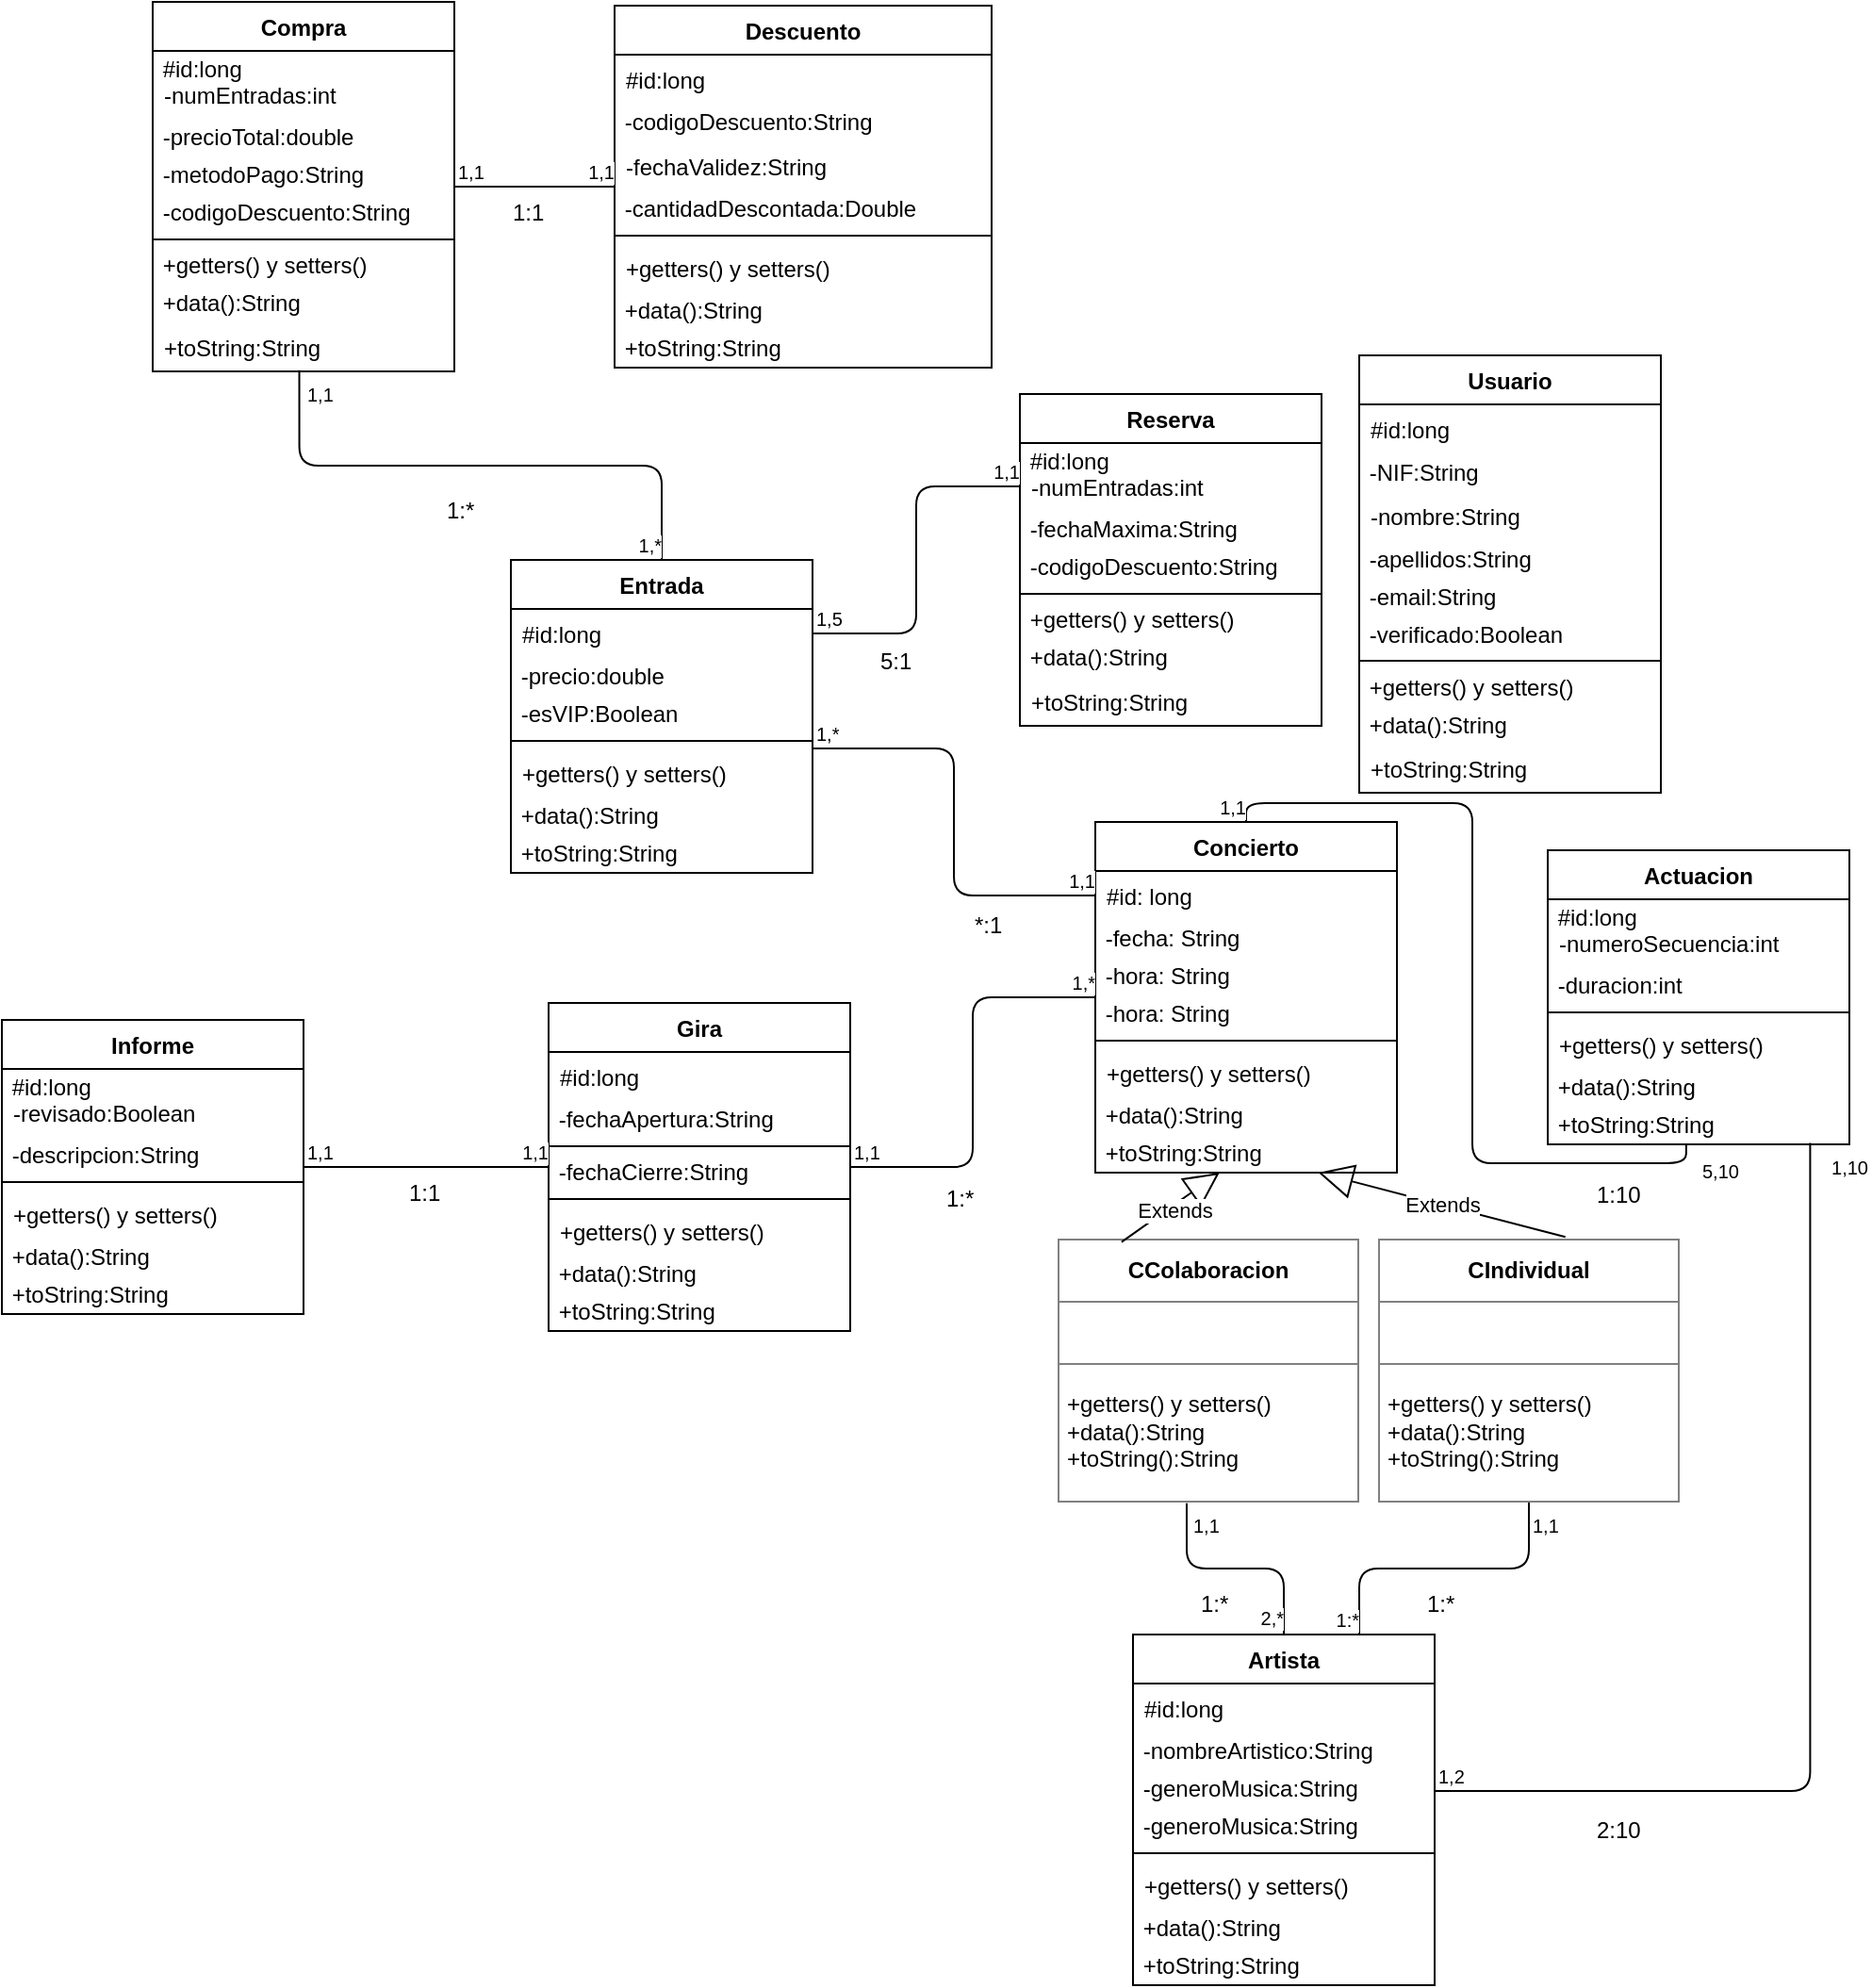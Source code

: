 <mxfile version="12.1.9" type="device" pages="1"><diagram id="xjaGBmAfWyfpc5PXz91N" name="Page-1"><mxGraphModel dx="1919" dy="522" grid="1" gridSize="10" guides="1" tooltips="1" connect="1" arrows="1" fold="1" page="1" pageScale="1" pageWidth="827" pageHeight="1169" math="0" shadow="0"><root><mxCell id="0"/><mxCell id="1" parent="0"/><mxCell id="RiMxpayT2h-2j6qFjot8-13" value="Gira" style="swimlane;fontStyle=1;align=center;verticalAlign=top;childLayout=stackLayout;horizontal=1;startSize=26;horizontalStack=0;resizeParent=1;resizeParentMax=0;resizeLast=0;collapsible=1;marginBottom=0;" parent="1" vertex="1"><mxGeometry x="220" y="565" width="160" height="174" as="geometry"/></mxCell><mxCell id="RiMxpayT2h-2j6qFjot8-14" value="#id:long" style="text;strokeColor=none;fillColor=none;align=left;verticalAlign=top;spacingLeft=4;spacingRight=4;overflow=hidden;rotatable=0;points=[[0,0.5],[1,0.5]];portConstraint=eastwest;" parent="RiMxpayT2h-2j6qFjot8-13" vertex="1"><mxGeometry y="26" width="160" height="26" as="geometry"/></mxCell><mxCell id="RiMxpayT2h-2j6qFjot8-17" value="&amp;nbsp;-fechaApertura:String" style="text;html=1;resizable=0;points=[];autosize=1;align=left;verticalAlign=top;spacingTop=-4;" parent="RiMxpayT2h-2j6qFjot8-13" vertex="1"><mxGeometry y="52" width="160" height="20" as="geometry"/></mxCell><mxCell id="Q2-VKyCmxsGFedOQouxM-14" value="" style="line;strokeWidth=1;fillColor=none;align=left;verticalAlign=middle;spacingTop=-1;spacingLeft=3;spacingRight=3;rotatable=0;labelPosition=right;points=[];portConstraint=eastwest;" vertex="1" parent="RiMxpayT2h-2j6qFjot8-13"><mxGeometry y="72" width="160" height="8" as="geometry"/></mxCell><mxCell id="RiMxpayT2h-2j6qFjot8-18" value="&amp;nbsp;-fechaCierre:String" style="text;html=1;resizable=0;points=[];autosize=1;align=left;verticalAlign=top;spacingTop=-4;" parent="RiMxpayT2h-2j6qFjot8-13" vertex="1"><mxGeometry y="80" width="160" height="20" as="geometry"/></mxCell><mxCell id="RiMxpayT2h-2j6qFjot8-15" value="" style="line;strokeWidth=1;fillColor=none;align=left;verticalAlign=middle;spacingTop=-1;spacingLeft=3;spacingRight=3;rotatable=0;labelPosition=right;points=[];portConstraint=eastwest;" parent="RiMxpayT2h-2j6qFjot8-13" vertex="1"><mxGeometry y="100" width="160" height="8" as="geometry"/></mxCell><mxCell id="RiMxpayT2h-2j6qFjot8-16" value="+getters() y setters()&#10; " style="text;strokeColor=none;fillColor=none;align=left;verticalAlign=top;spacingLeft=4;spacingRight=4;overflow=hidden;rotatable=0;points=[[0,0.5],[1,0.5]];portConstraint=eastwest;" parent="RiMxpayT2h-2j6qFjot8-13" vertex="1"><mxGeometry y="108" width="160" height="26" as="geometry"/></mxCell><mxCell id="RiMxpayT2h-2j6qFjot8-19" value="&amp;nbsp;+data():String" style="text;html=1;resizable=0;points=[];autosize=1;align=left;verticalAlign=top;spacingTop=-4;" parent="RiMxpayT2h-2j6qFjot8-13" vertex="1"><mxGeometry y="134" width="160" height="20" as="geometry"/></mxCell><mxCell id="RiMxpayT2h-2j6qFjot8-49" value="&amp;nbsp;+toString:String" style="text;html=1;resizable=0;points=[];autosize=1;align=left;verticalAlign=top;spacingTop=-4;" parent="RiMxpayT2h-2j6qFjot8-13" vertex="1"><mxGeometry y="154" width="160" height="20" as="geometry"/></mxCell><mxCell id="RiMxpayT2h-2j6qFjot8-21" value="Informe" style="swimlane;fontStyle=1;align=center;verticalAlign=top;childLayout=stackLayout;horizontal=1;startSize=26;horizontalStack=0;resizeParent=1;resizeParentMax=0;resizeLast=0;collapsible=1;marginBottom=0;" parent="1" vertex="1"><mxGeometry x="-70" y="574" width="160" height="156" as="geometry"/></mxCell><mxCell id="RiMxpayT2h-2j6qFjot8-25" value="&amp;nbsp;#id:long" style="text;html=1;resizable=0;points=[];autosize=1;align=left;verticalAlign=top;spacingTop=-4;" parent="RiMxpayT2h-2j6qFjot8-21" vertex="1"><mxGeometry y="26" width="160" height="10" as="geometry"/></mxCell><mxCell id="RiMxpayT2h-2j6qFjot8-22" value="-revisado:Boolean" style="text;strokeColor=none;fillColor=none;align=left;verticalAlign=top;spacingLeft=4;spacingRight=4;overflow=hidden;rotatable=0;points=[[0,0.5],[1,0.5]];portConstraint=eastwest;" parent="RiMxpayT2h-2j6qFjot8-21" vertex="1"><mxGeometry y="36" width="160" height="26" as="geometry"/></mxCell><mxCell id="RiMxpayT2h-2j6qFjot8-26" value="&amp;nbsp;-descripcion:String" style="text;html=1;resizable=0;points=[];autosize=1;align=left;verticalAlign=top;spacingTop=-4;" parent="RiMxpayT2h-2j6qFjot8-21" vertex="1"><mxGeometry y="62" width="160" height="20" as="geometry"/></mxCell><mxCell id="RiMxpayT2h-2j6qFjot8-23" value="" style="line;strokeWidth=1;fillColor=none;align=left;verticalAlign=middle;spacingTop=-1;spacingLeft=3;spacingRight=3;rotatable=0;labelPosition=right;points=[];portConstraint=eastwest;" parent="RiMxpayT2h-2j6qFjot8-21" vertex="1"><mxGeometry y="82" width="160" height="8" as="geometry"/></mxCell><mxCell id="RiMxpayT2h-2j6qFjot8-24" value="+getters() y setters()" style="text;strokeColor=none;fillColor=none;align=left;verticalAlign=top;spacingLeft=4;spacingRight=4;overflow=hidden;rotatable=0;points=[[0,0.5],[1,0.5]];portConstraint=eastwest;" parent="RiMxpayT2h-2j6qFjot8-21" vertex="1"><mxGeometry y="90" width="160" height="26" as="geometry"/></mxCell><mxCell id="RiMxpayT2h-2j6qFjot8-27" value="&amp;nbsp;+data():String" style="text;html=1;resizable=0;points=[];autosize=1;align=left;verticalAlign=top;spacingTop=-4;" parent="RiMxpayT2h-2j6qFjot8-21" vertex="1"><mxGeometry y="116" width="160" height="20" as="geometry"/></mxCell><mxCell id="RiMxpayT2h-2j6qFjot8-50" value="&amp;nbsp;+toString:String" style="text;html=1;resizable=0;points=[];autosize=1;align=left;verticalAlign=top;spacingTop=-4;" parent="RiMxpayT2h-2j6qFjot8-21" vertex="1"><mxGeometry y="136" width="160" height="20" as="geometry"/></mxCell><mxCell id="RiMxpayT2h-2j6qFjot8-28" value="Actuacion" style="swimlane;fontStyle=1;align=center;verticalAlign=top;childLayout=stackLayout;horizontal=1;startSize=26;horizontalStack=0;resizeParent=1;resizeParentMax=0;resizeLast=0;collapsible=1;marginBottom=0;" parent="1" vertex="1"><mxGeometry x="750" y="484" width="160" height="156" as="geometry"/></mxCell><mxCell id="RiMxpayT2h-2j6qFjot8-32" value="&amp;nbsp;#id:long&amp;nbsp;" style="text;html=1;resizable=0;points=[];autosize=1;align=left;verticalAlign=top;spacingTop=-4;" parent="RiMxpayT2h-2j6qFjot8-28" vertex="1"><mxGeometry y="26" width="160" height="10" as="geometry"/></mxCell><mxCell id="RiMxpayT2h-2j6qFjot8-29" value="-numeroSecuencia:int" style="text;strokeColor=none;fillColor=none;align=left;verticalAlign=top;spacingLeft=4;spacingRight=4;overflow=hidden;rotatable=0;points=[[0,0.5],[1,0.5]];portConstraint=eastwest;" parent="RiMxpayT2h-2j6qFjot8-28" vertex="1"><mxGeometry y="36" width="160" height="26" as="geometry"/></mxCell><mxCell id="RiMxpayT2h-2j6qFjot8-33" value="&amp;nbsp;-duracion:int" style="text;html=1;resizable=0;points=[];autosize=1;align=left;verticalAlign=top;spacingTop=-4;" parent="RiMxpayT2h-2j6qFjot8-28" vertex="1"><mxGeometry y="62" width="160" height="20" as="geometry"/></mxCell><mxCell id="RiMxpayT2h-2j6qFjot8-30" value="" style="line;strokeWidth=1;fillColor=none;align=left;verticalAlign=middle;spacingTop=-1;spacingLeft=3;spacingRight=3;rotatable=0;labelPosition=right;points=[];portConstraint=eastwest;" parent="RiMxpayT2h-2j6qFjot8-28" vertex="1"><mxGeometry y="82" width="160" height="8" as="geometry"/></mxCell><mxCell id="RiMxpayT2h-2j6qFjot8-31" value="+getters() y setters()" style="text;strokeColor=none;fillColor=none;align=left;verticalAlign=top;spacingLeft=4;spacingRight=4;overflow=hidden;rotatable=0;points=[[0,0.5],[1,0.5]];portConstraint=eastwest;" parent="RiMxpayT2h-2j6qFjot8-28" vertex="1"><mxGeometry y="90" width="160" height="26" as="geometry"/></mxCell><mxCell id="RiMxpayT2h-2j6qFjot8-35" value="&amp;nbsp;+data():String" style="text;html=1;resizable=0;points=[];autosize=1;align=left;verticalAlign=top;spacingTop=-4;" parent="RiMxpayT2h-2j6qFjot8-28" vertex="1"><mxGeometry y="116" width="160" height="20" as="geometry"/></mxCell><mxCell id="RiMxpayT2h-2j6qFjot8-51" value="&amp;nbsp;+toString:String" style="text;html=1;resizable=0;points=[];autosize=1;align=left;verticalAlign=top;spacingTop=-4;" parent="RiMxpayT2h-2j6qFjot8-28" vertex="1"><mxGeometry y="136" width="160" height="20" as="geometry"/></mxCell><mxCell id="RiMxpayT2h-2j6qFjot8-36" value="Artista" style="swimlane;fontStyle=1;align=center;verticalAlign=top;childLayout=stackLayout;horizontal=1;startSize=26;horizontalStack=0;resizeParent=1;resizeParentMax=0;resizeLast=0;collapsible=1;marginBottom=0;" parent="1" vertex="1"><mxGeometry x="530" y="900" width="160" height="186" as="geometry"/></mxCell><mxCell id="RiMxpayT2h-2j6qFjot8-37" value="#id:long" style="text;strokeColor=none;fillColor=none;align=left;verticalAlign=top;spacingLeft=4;spacingRight=4;overflow=hidden;rotatable=0;points=[[0,0.5],[1,0.5]];portConstraint=eastwest;" parent="RiMxpayT2h-2j6qFjot8-36" vertex="1"><mxGeometry y="26" width="160" height="26" as="geometry"/></mxCell><mxCell id="RiMxpayT2h-2j6qFjot8-44" value="&amp;nbsp;-nombreArtistico:String" style="text;html=1;resizable=0;points=[];autosize=1;align=left;verticalAlign=top;spacingTop=-4;" parent="RiMxpayT2h-2j6qFjot8-36" vertex="1"><mxGeometry y="52" width="160" height="20" as="geometry"/></mxCell><mxCell id="RiMxpayT2h-2j6qFjot8-45" value="&amp;nbsp;-generoMusica:String" style="text;html=1;resizable=0;points=[];autosize=1;align=left;verticalAlign=top;spacingTop=-4;" parent="RiMxpayT2h-2j6qFjot8-36" vertex="1"><mxGeometry y="72" width="160" height="20" as="geometry"/></mxCell><mxCell id="Q2-VKyCmxsGFedOQouxM-65" value="&amp;nbsp;-generoMusica:String" style="text;html=1;resizable=0;points=[];autosize=1;align=left;verticalAlign=top;spacingTop=-4;" vertex="1" parent="RiMxpayT2h-2j6qFjot8-36"><mxGeometry y="92" width="160" height="20" as="geometry"/></mxCell><mxCell id="RiMxpayT2h-2j6qFjot8-38" value="" style="line;strokeWidth=1;fillColor=none;align=left;verticalAlign=middle;spacingTop=-1;spacingLeft=3;spacingRight=3;rotatable=0;labelPosition=right;points=[];portConstraint=eastwest;" parent="RiMxpayT2h-2j6qFjot8-36" vertex="1"><mxGeometry y="112" width="160" height="8" as="geometry"/></mxCell><mxCell id="RiMxpayT2h-2j6qFjot8-39" value="+getters() y setters()&#10; " style="text;strokeColor=none;fillColor=none;align=left;verticalAlign=top;spacingLeft=4;spacingRight=4;overflow=hidden;rotatable=0;points=[[0,0.5],[1,0.5]];portConstraint=eastwest;" parent="RiMxpayT2h-2j6qFjot8-36" vertex="1"><mxGeometry y="120" width="160" height="26" as="geometry"/></mxCell><mxCell id="RiMxpayT2h-2j6qFjot8-46" value="&amp;nbsp;+data():String" style="text;html=1;resizable=0;points=[];autosize=1;align=left;verticalAlign=top;spacingTop=-4;" parent="RiMxpayT2h-2j6qFjot8-36" vertex="1"><mxGeometry y="146" width="160" height="20" as="geometry"/></mxCell><mxCell id="RiMxpayT2h-2j6qFjot8-52" value="&amp;nbsp;+toString:String" style="text;html=1;resizable=0;points=[];autosize=1;align=left;verticalAlign=top;spacingTop=-4;" parent="RiMxpayT2h-2j6qFjot8-36" vertex="1"><mxGeometry y="166" width="160" height="20" as="geometry"/></mxCell><mxCell id="RiMxpayT2h-2j6qFjot8-40" value="Entrada" style="swimlane;fontStyle=1;align=center;verticalAlign=top;childLayout=stackLayout;horizontal=1;startSize=26;horizontalStack=0;resizeParent=1;resizeParentMax=0;resizeLast=0;collapsible=1;marginBottom=0;" parent="1" vertex="1"><mxGeometry x="200" y="330" width="160" height="166" as="geometry"/></mxCell><mxCell id="RiMxpayT2h-2j6qFjot8-41" value="#id:long" style="text;strokeColor=none;fillColor=none;align=left;verticalAlign=top;spacingLeft=4;spacingRight=4;overflow=hidden;rotatable=0;points=[[0,0.5],[1,0.5]];portConstraint=eastwest;" parent="RiMxpayT2h-2j6qFjot8-40" vertex="1"><mxGeometry y="26" width="160" height="26" as="geometry"/></mxCell><mxCell id="RiMxpayT2h-2j6qFjot8-47" value="&amp;nbsp;-precio:double&amp;nbsp;" style="text;html=1;resizable=0;points=[];autosize=1;align=left;verticalAlign=top;spacingTop=-4;" parent="RiMxpayT2h-2j6qFjot8-40" vertex="1"><mxGeometry y="52" width="160" height="20" as="geometry"/></mxCell><mxCell id="RiMxpayT2h-2j6qFjot8-66" value="&amp;nbsp;-esVIP:Boolean" style="text;html=1;resizable=0;points=[];autosize=1;align=left;verticalAlign=top;spacingTop=-4;" parent="RiMxpayT2h-2j6qFjot8-40" vertex="1"><mxGeometry y="72" width="160" height="20" as="geometry"/></mxCell><mxCell id="RiMxpayT2h-2j6qFjot8-42" value="" style="line;strokeWidth=1;fillColor=none;align=left;verticalAlign=middle;spacingTop=-1;spacingLeft=3;spacingRight=3;rotatable=0;labelPosition=right;points=[];portConstraint=eastwest;" parent="RiMxpayT2h-2j6qFjot8-40" vertex="1"><mxGeometry y="92" width="160" height="8" as="geometry"/></mxCell><mxCell id="RiMxpayT2h-2j6qFjot8-43" value="+getters() y setters()&#10; " style="text;strokeColor=none;fillColor=none;align=left;verticalAlign=top;spacingLeft=4;spacingRight=4;overflow=hidden;rotatable=0;points=[[0,0.5],[1,0.5]];portConstraint=eastwest;" parent="RiMxpayT2h-2j6qFjot8-40" vertex="1"><mxGeometry y="100" width="160" height="26" as="geometry"/></mxCell><mxCell id="RiMxpayT2h-2j6qFjot8-67" value="&amp;nbsp;+data():String" style="text;html=1;resizable=0;points=[];autosize=1;align=left;verticalAlign=top;spacingTop=-4;" parent="RiMxpayT2h-2j6qFjot8-40" vertex="1"><mxGeometry y="126" width="160" height="20" as="geometry"/></mxCell><mxCell id="RiMxpayT2h-2j6qFjot8-53" value="&amp;nbsp;+toString:String" style="text;html=1;resizable=0;points=[];autosize=1;align=left;verticalAlign=top;spacingTop=-4;" parent="RiMxpayT2h-2j6qFjot8-40" vertex="1"><mxGeometry y="146" width="160" height="20" as="geometry"/></mxCell><mxCell id="RiMxpayT2h-2j6qFjot8-54" value="Usuario" style="swimlane;fontStyle=1;align=center;verticalAlign=top;childLayout=stackLayout;horizontal=1;startSize=26;horizontalStack=0;resizeParent=1;resizeParentMax=0;resizeLast=0;collapsible=1;marginBottom=0;" parent="1" vertex="1"><mxGeometry x="650" y="221.5" width="160" height="232" as="geometry"/></mxCell><mxCell id="Q2-VKyCmxsGFedOQouxM-13" value="#id:long" style="text;strokeColor=none;fillColor=none;align=left;verticalAlign=top;spacingLeft=4;spacingRight=4;overflow=hidden;rotatable=0;points=[[0,0.5],[1,0.5]];portConstraint=eastwest;" vertex="1" parent="RiMxpayT2h-2j6qFjot8-54"><mxGeometry y="26" width="160" height="26" as="geometry"/></mxCell><mxCell id="RiMxpayT2h-2j6qFjot8-88" value="&amp;nbsp;-NIF:String" style="text;html=1;resizable=0;points=[];autosize=1;align=left;verticalAlign=top;spacingTop=-4;" parent="RiMxpayT2h-2j6qFjot8-54" vertex="1"><mxGeometry y="52" width="160" height="20" as="geometry"/></mxCell><mxCell id="RiMxpayT2h-2j6qFjot8-55" value="-nombre:String" style="text;strokeColor=none;fillColor=none;align=left;verticalAlign=top;spacingLeft=4;spacingRight=4;overflow=hidden;rotatable=0;points=[[0,0.5],[1,0.5]];portConstraint=eastwest;" parent="RiMxpayT2h-2j6qFjot8-54" vertex="1"><mxGeometry y="72" width="160" height="26" as="geometry"/></mxCell><mxCell id="RiMxpayT2h-2j6qFjot8-85" value="&amp;nbsp;-apellidos:String" style="text;html=1;resizable=0;points=[];autosize=1;align=left;verticalAlign=top;spacingTop=-4;" parent="RiMxpayT2h-2j6qFjot8-54" vertex="1"><mxGeometry y="98" width="160" height="20" as="geometry"/></mxCell><mxCell id="RiMxpayT2h-2j6qFjot8-86" value="&amp;nbsp;-email:String" style="text;html=1;resizable=0;points=[];autosize=1;align=left;verticalAlign=top;spacingTop=-4;" parent="RiMxpayT2h-2j6qFjot8-54" vertex="1"><mxGeometry y="118" width="160" height="20" as="geometry"/></mxCell><mxCell id="RiMxpayT2h-2j6qFjot8-87" value="&amp;nbsp;-verificado:Boolean" style="text;html=1;resizable=0;points=[];autosize=1;align=left;verticalAlign=top;spacingTop=-4;" parent="RiMxpayT2h-2j6qFjot8-54" vertex="1"><mxGeometry y="138" width="160" height="20" as="geometry"/></mxCell><mxCell id="RiMxpayT2h-2j6qFjot8-56" value="" style="line;strokeWidth=1;fillColor=none;align=left;verticalAlign=middle;spacingTop=-1;spacingLeft=3;spacingRight=3;rotatable=0;labelPosition=right;points=[];portConstraint=eastwest;" parent="RiMxpayT2h-2j6qFjot8-54" vertex="1"><mxGeometry y="158" width="160" height="8" as="geometry"/></mxCell><mxCell id="RiMxpayT2h-2j6qFjot8-76" value="&amp;nbsp;+getters() y setters()" style="text;html=1;resizable=0;points=[];autosize=1;align=left;verticalAlign=top;spacingTop=-4;" parent="RiMxpayT2h-2j6qFjot8-54" vertex="1"><mxGeometry y="166" width="160" height="20" as="geometry"/></mxCell><mxCell id="RiMxpayT2h-2j6qFjot8-82" value="&amp;nbsp;+data():String" style="text;html=1;resizable=0;points=[];autosize=1;align=left;verticalAlign=top;spacingTop=-4;" parent="RiMxpayT2h-2j6qFjot8-54" vertex="1"><mxGeometry y="186" width="160" height="20" as="geometry"/></mxCell><mxCell id="RiMxpayT2h-2j6qFjot8-57" value="+toString:String" style="text;strokeColor=none;fillColor=none;align=left;verticalAlign=top;spacingLeft=4;spacingRight=4;overflow=hidden;rotatable=0;points=[[0,0.5],[1,0.5]];portConstraint=eastwest;" parent="RiMxpayT2h-2j6qFjot8-54" vertex="1"><mxGeometry y="206" width="160" height="26" as="geometry"/></mxCell><mxCell id="RiMxpayT2h-2j6qFjot8-58" value="Compra" style="swimlane;fontStyle=1;align=center;verticalAlign=top;childLayout=stackLayout;horizontal=1;startSize=26;horizontalStack=0;resizeParent=1;resizeParentMax=0;resizeLast=0;collapsible=1;marginBottom=0;" parent="1" vertex="1"><mxGeometry x="10" y="34" width="160" height="196" as="geometry"/></mxCell><mxCell id="RiMxpayT2h-2j6qFjot8-89" value="&amp;nbsp;#id:long" style="text;html=1;resizable=0;points=[];autosize=1;align=left;verticalAlign=top;spacingTop=-4;" parent="RiMxpayT2h-2j6qFjot8-58" vertex="1"><mxGeometry y="26" width="160" height="10" as="geometry"/></mxCell><mxCell id="RiMxpayT2h-2j6qFjot8-59" value="-numEntradas:int" style="text;strokeColor=none;fillColor=none;align=left;verticalAlign=top;spacingLeft=4;spacingRight=4;overflow=hidden;rotatable=0;points=[[0,0.5],[1,0.5]];portConstraint=eastwest;" parent="RiMxpayT2h-2j6qFjot8-58" vertex="1"><mxGeometry y="36" width="160" height="26" as="geometry"/></mxCell><mxCell id="RiMxpayT2h-2j6qFjot8-90" value="&amp;nbsp;-precioTotal:double" style="text;html=1;resizable=0;points=[];autosize=1;align=left;verticalAlign=top;spacingTop=-4;" parent="RiMxpayT2h-2j6qFjot8-58" vertex="1"><mxGeometry y="62" width="160" height="20" as="geometry"/></mxCell><mxCell id="RiMxpayT2h-2j6qFjot8-91" value="&amp;nbsp;-metodoPago:String" style="text;html=1;resizable=0;points=[];autosize=1;align=left;verticalAlign=top;spacingTop=-4;" parent="RiMxpayT2h-2j6qFjot8-58" vertex="1"><mxGeometry y="82" width="160" height="20" as="geometry"/></mxCell><mxCell id="RiMxpayT2h-2j6qFjot8-97" value="&amp;nbsp;-codigoDescuento:String" style="text;html=1;resizable=0;points=[];autosize=1;align=left;verticalAlign=top;spacingTop=-4;" parent="RiMxpayT2h-2j6qFjot8-58" vertex="1"><mxGeometry y="102" width="160" height="20" as="geometry"/></mxCell><mxCell id="RiMxpayT2h-2j6qFjot8-60" value="" style="line;strokeWidth=1;fillColor=none;align=left;verticalAlign=middle;spacingTop=-1;spacingLeft=3;spacingRight=3;rotatable=0;labelPosition=right;points=[];portConstraint=eastwest;" parent="RiMxpayT2h-2j6qFjot8-58" vertex="1"><mxGeometry y="122" width="160" height="8" as="geometry"/></mxCell><mxCell id="RiMxpayT2h-2j6qFjot8-77" value="&amp;nbsp;+getters() y setters()" style="text;html=1;resizable=0;points=[];autosize=1;align=left;verticalAlign=top;spacingTop=-4;" parent="RiMxpayT2h-2j6qFjot8-58" vertex="1"><mxGeometry y="130" width="160" height="20" as="geometry"/></mxCell><mxCell id="RiMxpayT2h-2j6qFjot8-83" value="&amp;nbsp;+data():String" style="text;html=1;resizable=0;points=[];autosize=1;align=left;verticalAlign=top;spacingTop=-4;" parent="RiMxpayT2h-2j6qFjot8-58" vertex="1"><mxGeometry y="150" width="160" height="20" as="geometry"/></mxCell><mxCell id="RiMxpayT2h-2j6qFjot8-61" value="+toString:String" style="text;strokeColor=none;fillColor=none;align=left;verticalAlign=top;spacingLeft=4;spacingRight=4;overflow=hidden;rotatable=0;points=[[0,0.5],[1,0.5]];portConstraint=eastwest;" parent="RiMxpayT2h-2j6qFjot8-58" vertex="1"><mxGeometry y="170" width="160" height="26" as="geometry"/></mxCell><mxCell id="RiMxpayT2h-2j6qFjot8-62" value="Reserva" style="swimlane;fontStyle=1;align=center;verticalAlign=top;childLayout=stackLayout;horizontal=1;startSize=26;horizontalStack=0;resizeParent=1;resizeParentMax=0;resizeLast=0;collapsible=1;marginBottom=0;" parent="1" vertex="1"><mxGeometry x="470" y="242" width="160" height="176" as="geometry"/></mxCell><mxCell id="RiMxpayT2h-2j6qFjot8-92" value="&amp;nbsp;#id:long" style="text;html=1;resizable=0;points=[];autosize=1;align=left;verticalAlign=top;spacingTop=-4;" parent="RiMxpayT2h-2j6qFjot8-62" vertex="1"><mxGeometry y="26" width="160" height="10" as="geometry"/></mxCell><mxCell id="RiMxpayT2h-2j6qFjot8-63" value="-numEntradas:int" style="text;strokeColor=none;fillColor=none;align=left;verticalAlign=top;spacingLeft=4;spacingRight=4;overflow=hidden;rotatable=0;points=[[0,0.5],[1,0.5]];portConstraint=eastwest;" parent="RiMxpayT2h-2j6qFjot8-62" vertex="1"><mxGeometry y="36" width="160" height="26" as="geometry"/></mxCell><mxCell id="RiMxpayT2h-2j6qFjot8-94" value="&amp;nbsp;-fechaMaxima:String" style="text;html=1;resizable=0;points=[];autosize=1;align=left;verticalAlign=top;spacingTop=-4;" parent="RiMxpayT2h-2j6qFjot8-62" vertex="1"><mxGeometry y="62" width="160" height="20" as="geometry"/></mxCell><mxCell id="RiMxpayT2h-2j6qFjot8-96" value="&amp;nbsp;-codigoDescuento:String&lt;br&gt;" style="text;html=1;resizable=0;points=[];autosize=1;align=left;verticalAlign=top;spacingTop=-4;" parent="RiMxpayT2h-2j6qFjot8-62" vertex="1"><mxGeometry y="82" width="160" height="20" as="geometry"/></mxCell><mxCell id="RiMxpayT2h-2j6qFjot8-64" value="" style="line;strokeWidth=1;fillColor=none;align=left;verticalAlign=middle;spacingTop=-1;spacingLeft=3;spacingRight=3;rotatable=0;labelPosition=right;points=[];portConstraint=eastwest;" parent="RiMxpayT2h-2j6qFjot8-62" vertex="1"><mxGeometry y="102" width="160" height="8" as="geometry"/></mxCell><mxCell id="RiMxpayT2h-2j6qFjot8-79" value="&amp;nbsp;+getters() y setters()" style="text;html=1;resizable=0;points=[];autosize=1;align=left;verticalAlign=top;spacingTop=-4;" parent="RiMxpayT2h-2j6qFjot8-62" vertex="1"><mxGeometry y="110" width="160" height="20" as="geometry"/></mxCell><mxCell id="RiMxpayT2h-2j6qFjot8-80" value="&amp;nbsp;+data():String" style="text;html=1;resizable=0;points=[];autosize=1;align=left;verticalAlign=top;spacingTop=-4;" parent="RiMxpayT2h-2j6qFjot8-62" vertex="1"><mxGeometry y="130" width="160" height="20" as="geometry"/></mxCell><mxCell id="RiMxpayT2h-2j6qFjot8-65" value="+toString:String" style="text;strokeColor=none;fillColor=none;align=left;verticalAlign=top;spacingLeft=4;spacingRight=4;overflow=hidden;rotatable=0;points=[[0,0.5],[1,0.5]];portConstraint=eastwest;" parent="RiMxpayT2h-2j6qFjot8-62" vertex="1"><mxGeometry y="150" width="160" height="26" as="geometry"/></mxCell><mxCell id="RiMxpayT2h-2j6qFjot8-68" value="Descuento" style="swimlane;fontStyle=1;align=center;verticalAlign=top;childLayout=stackLayout;horizontal=1;startSize=26;horizontalStack=0;resizeParent=1;resizeParentMax=0;resizeLast=0;collapsible=1;marginBottom=0;" parent="1" vertex="1"><mxGeometry x="255" y="36" width="200" height="192" as="geometry"/></mxCell><mxCell id="Q2-VKyCmxsGFedOQouxM-12" value="#id:long" style="text;strokeColor=none;fillColor=none;align=left;verticalAlign=top;spacingLeft=4;spacingRight=4;overflow=hidden;rotatable=0;points=[[0,0.5],[1,0.5]];portConstraint=eastwest;" vertex="1" parent="RiMxpayT2h-2j6qFjot8-68"><mxGeometry y="26" width="200" height="26" as="geometry"/></mxCell><mxCell id="RiMxpayT2h-2j6qFjot8-98" value="&amp;nbsp;-codigoDescuento:String" style="text;html=1;resizable=0;points=[];autosize=1;align=left;verticalAlign=top;spacingTop=-4;" parent="RiMxpayT2h-2j6qFjot8-68" vertex="1"><mxGeometry y="52" width="200" height="20" as="geometry"/></mxCell><mxCell id="RiMxpayT2h-2j6qFjot8-69" value="-fechaValidez:String" style="text;strokeColor=none;fillColor=none;align=left;verticalAlign=top;spacingLeft=4;spacingRight=4;overflow=hidden;rotatable=0;points=[[0,0.5],[1,0.5]];portConstraint=eastwest;" parent="RiMxpayT2h-2j6qFjot8-68" vertex="1"><mxGeometry y="72" width="200" height="26" as="geometry"/></mxCell><mxCell id="RiMxpayT2h-2j6qFjot8-99" value="&amp;nbsp;-cantidadDescontada:Double" style="text;html=1;resizable=0;points=[];autosize=1;align=left;verticalAlign=top;spacingTop=-4;" parent="RiMxpayT2h-2j6qFjot8-68" vertex="1"><mxGeometry y="98" width="200" height="20" as="geometry"/></mxCell><mxCell id="RiMxpayT2h-2j6qFjot8-70" value="" style="line;strokeWidth=1;fillColor=none;align=left;verticalAlign=middle;spacingTop=-1;spacingLeft=3;spacingRight=3;rotatable=0;labelPosition=right;points=[];portConstraint=eastwest;" parent="RiMxpayT2h-2j6qFjot8-68" vertex="1"><mxGeometry y="118" width="200" height="8" as="geometry"/></mxCell><mxCell id="RiMxpayT2h-2j6qFjot8-71" value="+getters() y setters()" style="text;strokeColor=none;fillColor=none;align=left;verticalAlign=top;spacingLeft=4;spacingRight=4;overflow=hidden;rotatable=0;points=[[0,0.5],[1,0.5]];portConstraint=eastwest;" parent="RiMxpayT2h-2j6qFjot8-68" vertex="1"><mxGeometry y="126" width="200" height="26" as="geometry"/></mxCell><mxCell id="RiMxpayT2h-2j6qFjot8-78" value="&amp;nbsp;+data():String" style="text;html=1;resizable=0;points=[];autosize=1;align=left;verticalAlign=top;spacingTop=-4;" parent="RiMxpayT2h-2j6qFjot8-68" vertex="1"><mxGeometry y="152" width="200" height="20" as="geometry"/></mxCell><mxCell id="RiMxpayT2h-2j6qFjot8-81" value="&amp;nbsp;+toString:String" style="text;html=1;resizable=0;points=[];autosize=1;align=left;verticalAlign=top;spacingTop=-4;" parent="RiMxpayT2h-2j6qFjot8-68" vertex="1"><mxGeometry y="172" width="200" height="20" as="geometry"/></mxCell><mxCell id="Q2-VKyCmxsGFedOQouxM-1" value="&lt;table border=&quot;1&quot; width=&quot;100%&quot; cellpadding=&quot;4&quot; style=&quot;width: 100% ; height: 100% ; border-collapse: collapse&quot;&gt;&lt;tbody&gt;&lt;tr&gt;&lt;th align=&quot;center&quot;&gt;CColaboracion&lt;/th&gt;&lt;/tr&gt;&lt;tr&gt;&lt;td align=&quot;center&quot;&gt;&lt;br&gt;&lt;/td&gt;&lt;/tr&gt;&lt;tr&gt;&lt;td align=&quot;center&quot;&gt;&lt;div style=&quot;text-align: left&quot;&gt;&lt;span style=&quot;text-align: left&quot;&gt;+getters() y setters()&lt;/span&gt;&lt;/div&gt;&lt;div style=&quot;text-align: left&quot;&gt;&lt;span style=&quot;text-align: left&quot;&gt;+data():String&lt;/span&gt;&lt;/div&gt;&lt;div style=&quot;text-align: left&quot;&gt;&lt;span style=&quot;text-align: left&quot;&gt;+toString():String&lt;/span&gt;&lt;/div&gt;&lt;/td&gt;&lt;/tr&gt;&lt;/tbody&gt;&lt;/table&gt;" style="text;html=1;strokeColor=none;fillColor=none;overflow=fill;" vertex="1" parent="1"><mxGeometry x="490" y="690" width="160" height="140" as="geometry"/></mxCell><mxCell id="Q2-VKyCmxsGFedOQouxM-2" value="&lt;table border=&quot;1&quot; width=&quot;100%&quot; cellpadding=&quot;4&quot; style=&quot;width: 100% ; height: 100% ; border-collapse: collapse&quot;&gt;&lt;tbody&gt;&lt;tr&gt;&lt;th align=&quot;center&quot;&gt;CIndividual&lt;/th&gt;&lt;/tr&gt;&lt;tr&gt;&lt;td align=&quot;center&quot;&gt;&lt;br&gt;&lt;/td&gt;&lt;/tr&gt;&lt;tr&gt;&lt;td align=&quot;center&quot;&gt;&lt;div style=&quot;text-align: left&quot;&gt;+getters() y setters()&lt;/div&gt;&lt;div style=&quot;text-align: left&quot;&gt;+data():String&lt;/div&gt;&lt;div style=&quot;text-align: left&quot;&gt;+toString():String&lt;/div&gt;&lt;/td&gt;&lt;/tr&gt;&lt;/tbody&gt;&lt;/table&gt;" style="text;html=1;strokeColor=none;fillColor=none;overflow=fill;" vertex="1" parent="1"><mxGeometry x="660" y="690" width="160" height="140" as="geometry"/></mxCell><mxCell id="RiMxpayT2h-2j6qFjot8-5" value="Concierto" style="swimlane;fontStyle=1;align=center;verticalAlign=top;childLayout=stackLayout;horizontal=1;startSize=26;horizontalStack=0;resizeParent=1;resizeParentMax=0;resizeLast=0;collapsible=1;marginBottom=0;" parent="1" vertex="1"><mxGeometry x="510" y="469" width="160" height="186" as="geometry"/></mxCell><mxCell id="RiMxpayT2h-2j6qFjot8-6" value="#id: long" style="text;strokeColor=none;fillColor=none;align=left;verticalAlign=top;spacingLeft=4;spacingRight=4;overflow=hidden;rotatable=0;points=[[0,0.5],[1,0.5]];portConstraint=eastwest;" parent="RiMxpayT2h-2j6qFjot8-5" vertex="1"><mxGeometry y="26" width="160" height="26" as="geometry"/></mxCell><mxCell id="RiMxpayT2h-2j6qFjot8-9" value="&amp;nbsp;-fecha: String" style="text;html=1;resizable=0;points=[];autosize=1;align=left;verticalAlign=top;spacingTop=-4;" parent="RiMxpayT2h-2j6qFjot8-5" vertex="1"><mxGeometry y="52" width="160" height="20" as="geometry"/></mxCell><mxCell id="Q2-VKyCmxsGFedOQouxM-29" value="&amp;nbsp;-hora: String" style="text;html=1;resizable=0;points=[];autosize=1;align=left;verticalAlign=top;spacingTop=-4;" vertex="1" parent="RiMxpayT2h-2j6qFjot8-5"><mxGeometry y="72" width="160" height="20" as="geometry"/></mxCell><mxCell id="RiMxpayT2h-2j6qFjot8-10" value="&amp;nbsp;-hora: String" style="text;html=1;resizable=0;points=[];autosize=1;align=left;verticalAlign=top;spacingTop=-4;" parent="RiMxpayT2h-2j6qFjot8-5" vertex="1"><mxGeometry y="92" width="160" height="20" as="geometry"/></mxCell><mxCell id="RiMxpayT2h-2j6qFjot8-7" value="" style="line;strokeWidth=1;fillColor=none;align=left;verticalAlign=middle;spacingTop=-1;spacingLeft=3;spacingRight=3;rotatable=0;labelPosition=right;points=[];portConstraint=eastwest;" parent="RiMxpayT2h-2j6qFjot8-5" vertex="1"><mxGeometry y="112" width="160" height="8" as="geometry"/></mxCell><mxCell id="RiMxpayT2h-2j6qFjot8-8" value="+getters() y setters()&#10; " style="text;strokeColor=none;fillColor=none;align=left;verticalAlign=top;spacingLeft=4;spacingRight=4;overflow=hidden;rotatable=0;points=[[0,0.5],[1,0.5]];portConstraint=eastwest;" parent="RiMxpayT2h-2j6qFjot8-5" vertex="1"><mxGeometry y="120" width="160" height="26" as="geometry"/></mxCell><mxCell id="RiMxpayT2h-2j6qFjot8-12" value="&amp;nbsp;+data():String" style="text;html=1;resizable=0;points=[];autosize=1;align=left;verticalAlign=top;spacingTop=-4;" parent="RiMxpayT2h-2j6qFjot8-5" vertex="1"><mxGeometry y="146" width="160" height="20" as="geometry"/></mxCell><mxCell id="RiMxpayT2h-2j6qFjot8-48" value="&amp;nbsp;+toString:String" style="text;html=1;resizable=0;points=[];autosize=1;align=left;verticalAlign=top;spacingTop=-4;" parent="RiMxpayT2h-2j6qFjot8-5" vertex="1"><mxGeometry y="166" width="160" height="20" as="geometry"/></mxCell><mxCell id="Q2-VKyCmxsGFedOQouxM-8" value="Extends" style="endArrow=block;endSize=16;endFill=0;html=1;exitX=0.212;exitY=0.013;exitDx=0;exitDy=0;exitPerimeter=0;" edge="1" parent="1" source="Q2-VKyCmxsGFedOQouxM-1" target="RiMxpayT2h-2j6qFjot8-48"><mxGeometry x="0.023" y="-3" width="160" relative="1" as="geometry"><mxPoint x="20" y="840" as="sourcePoint"/><mxPoint x="180" y="840" as="targetPoint"/><mxPoint as="offset"/></mxGeometry></mxCell><mxCell id="Q2-VKyCmxsGFedOQouxM-9" value="Extends" style="endArrow=block;endSize=16;endFill=0;html=1;exitX=0.621;exitY=-0.006;exitDx=0;exitDy=0;exitPerimeter=0;" edge="1" parent="1" source="Q2-VKyCmxsGFedOQouxM-2" target="RiMxpayT2h-2j6qFjot8-48"><mxGeometry width="160" relative="1" as="geometry"><mxPoint x="690" y="650" as="sourcePoint"/><mxPoint x="850" y="650" as="targetPoint"/></mxGeometry></mxCell><mxCell id="Q2-VKyCmxsGFedOQouxM-21" value="" style="endArrow=none;html=1;edgeStyle=orthogonalEdgeStyle;" edge="1" parent="1" source="RiMxpayT2h-2j6qFjot8-21" target="RiMxpayT2h-2j6qFjot8-13"><mxGeometry relative="1" as="geometry"><mxPoint x="165" y="660" as="sourcePoint"/><mxPoint x="275" y="660" as="targetPoint"/><Array as="points"/></mxGeometry></mxCell><mxCell id="Q2-VKyCmxsGFedOQouxM-22" value="1,1" style="resizable=0;html=1;align=left;verticalAlign=bottom;labelBackgroundColor=#ffffff;fontSize=10;" connectable="0" vertex="1" parent="Q2-VKyCmxsGFedOQouxM-21"><mxGeometry x="-1" relative="1" as="geometry"/></mxCell><mxCell id="Q2-VKyCmxsGFedOQouxM-23" value="1,1" style="resizable=0;html=1;align=right;verticalAlign=bottom;labelBackgroundColor=#ffffff;fontSize=10;" connectable="0" vertex="1" parent="Q2-VKyCmxsGFedOQouxM-21"><mxGeometry x="1" relative="1" as="geometry"/></mxCell><mxCell id="Q2-VKyCmxsGFedOQouxM-24" value="" style="endArrow=none;html=1;edgeStyle=orthogonalEdgeStyle;" edge="1" parent="1" source="RiMxpayT2h-2j6qFjot8-13" target="RiMxpayT2h-2j6qFjot8-5"><mxGeometry relative="1" as="geometry"><mxPoint x="350" y="520" as="sourcePoint"/><mxPoint x="510" y="520" as="targetPoint"/></mxGeometry></mxCell><mxCell id="Q2-VKyCmxsGFedOQouxM-25" value="1,1" style="resizable=0;html=1;align=left;verticalAlign=bottom;labelBackgroundColor=#ffffff;fontSize=10;" connectable="0" vertex="1" parent="Q2-VKyCmxsGFedOQouxM-24"><mxGeometry x="-1" relative="1" as="geometry"/></mxCell><mxCell id="Q2-VKyCmxsGFedOQouxM-26" value="1,*" style="resizable=0;html=1;align=right;verticalAlign=bottom;labelBackgroundColor=#ffffff;fontSize=10;" connectable="0" vertex="1" parent="Q2-VKyCmxsGFedOQouxM-24"><mxGeometry x="1" relative="1" as="geometry"/></mxCell><mxCell id="Q2-VKyCmxsGFedOQouxM-28" value="1:1" style="text;strokeColor=none;fillColor=none;align=left;verticalAlign=top;spacingLeft=4;spacingRight=4;overflow=hidden;rotatable=0;points=[[0,0.5],[1,0.5]];portConstraint=eastwest;" vertex="1" parent="1"><mxGeometry x="140" y="652" width="30" height="26" as="geometry"/></mxCell><mxCell id="Q2-VKyCmxsGFedOQouxM-31" value="" style="endArrow=none;html=1;edgeStyle=orthogonalEdgeStyle;" edge="1" parent="1" source="RiMxpayT2h-2j6qFjot8-58" target="RiMxpayT2h-2j6qFjot8-68"><mxGeometry relative="1" as="geometry"><mxPoint x="130" y="127.5" as="sourcePoint"/><mxPoint x="290" y="127.5" as="targetPoint"/></mxGeometry></mxCell><mxCell id="Q2-VKyCmxsGFedOQouxM-32" value="1,1" style="resizable=0;html=1;align=left;verticalAlign=bottom;labelBackgroundColor=#ffffff;fontSize=10;" connectable="0" vertex="1" parent="Q2-VKyCmxsGFedOQouxM-31"><mxGeometry x="-1" relative="1" as="geometry"/></mxCell><mxCell id="Q2-VKyCmxsGFedOQouxM-33" value="1,1" style="resizable=0;html=1;align=right;verticalAlign=bottom;labelBackgroundColor=#ffffff;fontSize=10;" connectable="0" vertex="1" parent="Q2-VKyCmxsGFedOQouxM-31"><mxGeometry x="1" relative="1" as="geometry"/></mxCell><mxCell id="Q2-VKyCmxsGFedOQouxM-34" value="1:1" style="text;strokeColor=none;fillColor=none;align=left;verticalAlign=top;spacingLeft=4;spacingRight=4;overflow=hidden;rotatable=0;points=[[0,0.5],[1,0.5]];portConstraint=eastwest;" vertex="1" parent="1"><mxGeometry x="195" y="132" width="35" height="26" as="geometry"/></mxCell><mxCell id="Q2-VKyCmxsGFedOQouxM-35" value="" style="endArrow=none;html=1;edgeStyle=orthogonalEdgeStyle;entryX=0.5;entryY=0;entryDx=0;entryDy=0;exitX=0.459;exitY=1.001;exitDx=0;exitDy=0;exitPerimeter=0;" edge="1" parent="1" source="RiMxpayT2h-2j6qFjot8-51" target="RiMxpayT2h-2j6qFjot8-5"><mxGeometry relative="1" as="geometry"><mxPoint x="310" y="468.5" as="sourcePoint"/><mxPoint x="470" y="468.5" as="targetPoint"/></mxGeometry></mxCell><mxCell id="Q2-VKyCmxsGFedOQouxM-36" value="5,10" style="resizable=0;html=1;align=left;verticalAlign=bottom;labelBackgroundColor=#ffffff;fontSize=10;" connectable="0" vertex="1" parent="Q2-VKyCmxsGFedOQouxM-35"><mxGeometry x="-1" relative="1" as="geometry"><mxPoint x="7" y="22" as="offset"/></mxGeometry></mxCell><mxCell id="Q2-VKyCmxsGFedOQouxM-37" value="1,1" style="resizable=0;html=1;align=right;verticalAlign=bottom;labelBackgroundColor=#ffffff;fontSize=10;" connectable="0" vertex="1" parent="Q2-VKyCmxsGFedOQouxM-35"><mxGeometry x="1" relative="1" as="geometry"/></mxCell><mxCell id="Q2-VKyCmxsGFedOQouxM-38" value="1:10" style="text;strokeColor=none;fillColor=none;align=left;verticalAlign=top;spacingLeft=4;spacingRight=4;overflow=hidden;rotatable=0;points=[[0,0.5],[1,0.5]];portConstraint=eastwest;" vertex="1" parent="1"><mxGeometry x="770" y="653" width="40" height="24" as="geometry"/></mxCell><mxCell id="Q2-VKyCmxsGFedOQouxM-42" value="" style="endArrow=none;html=1;edgeStyle=orthogonalEdgeStyle;entryX=0;entryY=0.5;entryDx=0;entryDy=0;" edge="1" parent="1" source="RiMxpayT2h-2j6qFjot8-40" target="RiMxpayT2h-2j6qFjot8-6"><mxGeometry relative="1" as="geometry"><mxPoint x="270" y="520" as="sourcePoint"/><mxPoint x="370" y="530" as="targetPoint"/><Array as="points"><mxPoint x="435" y="430"/><mxPoint x="435" y="508"/></Array></mxGeometry></mxCell><mxCell id="Q2-VKyCmxsGFedOQouxM-43" value="1,*" style="resizable=0;html=1;align=left;verticalAlign=bottom;labelBackgroundColor=#ffffff;fontSize=10;" connectable="0" vertex="1" parent="Q2-VKyCmxsGFedOQouxM-42"><mxGeometry x="-1" relative="1" as="geometry"/></mxCell><mxCell id="Q2-VKyCmxsGFedOQouxM-44" value="1,1" style="resizable=0;html=1;align=right;verticalAlign=bottom;labelBackgroundColor=#ffffff;fontSize=10;" connectable="0" vertex="1" parent="Q2-VKyCmxsGFedOQouxM-42"><mxGeometry x="1" relative="1" as="geometry"/></mxCell><mxCell id="Q2-VKyCmxsGFedOQouxM-45" value="*:1" style="text;strokeColor=none;fillColor=none;align=left;verticalAlign=top;spacingLeft=4;spacingRight=4;overflow=hidden;rotatable=0;points=[[0,0.5],[1,0.5]];portConstraint=eastwest;" vertex="1" parent="1"><mxGeometry x="440" y="510" width="30" height="26" as="geometry"/></mxCell><mxCell id="Q2-VKyCmxsGFedOQouxM-47" value="" style="endArrow=none;html=1;edgeStyle=orthogonalEdgeStyle;entryX=0.5;entryY=0;entryDx=0;entryDy=0;exitX=0.428;exitY=1.003;exitDx=0;exitDy=0;exitPerimeter=0;" edge="1" parent="1" source="Q2-VKyCmxsGFedOQouxM-1" target="RiMxpayT2h-2j6qFjot8-36"><mxGeometry relative="1" as="geometry"><mxPoint x="310" y="900" as="sourcePoint"/><mxPoint x="470" y="900" as="targetPoint"/></mxGeometry></mxCell><mxCell id="Q2-VKyCmxsGFedOQouxM-48" value="1,1" style="resizable=0;html=1;align=left;verticalAlign=bottom;labelBackgroundColor=#ffffff;fontSize=10;" connectable="0" vertex="1" parent="Q2-VKyCmxsGFedOQouxM-47"><mxGeometry x="-1" relative="1" as="geometry"><mxPoint x="2" y="20" as="offset"/></mxGeometry></mxCell><mxCell id="Q2-VKyCmxsGFedOQouxM-49" value="2,*" style="resizable=0;html=1;align=right;verticalAlign=bottom;labelBackgroundColor=#ffffff;fontSize=10;" connectable="0" vertex="1" parent="Q2-VKyCmxsGFedOQouxM-47"><mxGeometry x="1" relative="1" as="geometry"/></mxCell><mxCell id="Q2-VKyCmxsGFedOQouxM-50" value="" style="endArrow=none;html=1;edgeStyle=orthogonalEdgeStyle;entryX=0.75;entryY=0;entryDx=0;entryDy=0;" edge="1" parent="1" source="Q2-VKyCmxsGFedOQouxM-2" target="RiMxpayT2h-2j6qFjot8-36"><mxGeometry relative="1" as="geometry"><mxPoint x="310" y="880" as="sourcePoint"/><mxPoint x="470" y="880" as="targetPoint"/></mxGeometry></mxCell><mxCell id="Q2-VKyCmxsGFedOQouxM-51" value="1,1" style="resizable=0;html=1;align=left;verticalAlign=bottom;labelBackgroundColor=#ffffff;fontSize=10;" connectable="0" vertex="1" parent="Q2-VKyCmxsGFedOQouxM-50"><mxGeometry x="-1" relative="1" as="geometry"><mxPoint y="20" as="offset"/></mxGeometry></mxCell><mxCell id="Q2-VKyCmxsGFedOQouxM-52" value="1:*" style="resizable=0;html=1;align=right;verticalAlign=bottom;labelBackgroundColor=#ffffff;fontSize=10;" connectable="0" vertex="1" parent="Q2-VKyCmxsGFedOQouxM-50"><mxGeometry x="1" relative="1" as="geometry"/></mxCell><mxCell id="Q2-VKyCmxsGFedOQouxM-53" value="1:*" style="text;strokeColor=none;fillColor=none;align=left;verticalAlign=top;spacingLeft=4;spacingRight=4;overflow=hidden;rotatable=0;points=[[0,0.5],[1,0.5]];portConstraint=eastwest;" vertex="1" parent="1"><mxGeometry x="560" y="870" width="30" height="26" as="geometry"/></mxCell><mxCell id="Q2-VKyCmxsGFedOQouxM-57" value="1:*" style="text;strokeColor=none;fillColor=none;align=left;verticalAlign=top;spacingLeft=4;spacingRight=4;overflow=hidden;rotatable=0;points=[[0,0.5],[1,0.5]];portConstraint=eastwest;" vertex="1" parent="1"><mxGeometry x="680" y="870" width="30" height="26" as="geometry"/></mxCell><mxCell id="Q2-VKyCmxsGFedOQouxM-58" value="" style="endArrow=none;html=1;edgeStyle=orthogonalEdgeStyle;entryX=0.5;entryY=0;entryDx=0;entryDy=0;exitX=0.486;exitY=0.976;exitDx=0;exitDy=0;exitPerimeter=0;" edge="1" parent="1" source="RiMxpayT2h-2j6qFjot8-61" target="RiMxpayT2h-2j6qFjot8-40"><mxGeometry relative="1" as="geometry"><mxPoint x="80" y="260" as="sourcePoint"/><mxPoint x="170" y="300" as="targetPoint"/></mxGeometry></mxCell><mxCell id="Q2-VKyCmxsGFedOQouxM-59" value="1,1" style="resizable=0;html=1;align=left;verticalAlign=bottom;labelBackgroundColor=#ffffff;fontSize=10;" connectable="0" vertex="1" parent="Q2-VKyCmxsGFedOQouxM-58"><mxGeometry x="-1" relative="1" as="geometry"><mxPoint x="2" y="21" as="offset"/></mxGeometry></mxCell><mxCell id="Q2-VKyCmxsGFedOQouxM-60" value="1,*" style="resizable=0;html=1;align=right;verticalAlign=bottom;labelBackgroundColor=#ffffff;fontSize=10;" connectable="0" vertex="1" parent="Q2-VKyCmxsGFedOQouxM-58"><mxGeometry x="1" relative="1" as="geometry"/></mxCell><mxCell id="Q2-VKyCmxsGFedOQouxM-61" value="1:*" style="text;strokeColor=none;fillColor=none;align=left;verticalAlign=top;spacingLeft=4;spacingRight=4;overflow=hidden;rotatable=0;points=[[0,0.5],[1,0.5]];portConstraint=eastwest;" vertex="1" parent="1"><mxGeometry x="160" y="290" width="35" height="26" as="geometry"/></mxCell><mxCell id="Q2-VKyCmxsGFedOQouxM-62" value="" style="endArrow=none;html=1;edgeStyle=orthogonalEdgeStyle;entryX=0.87;entryY=0.962;entryDx=0;entryDy=0;entryPerimeter=0;" edge="1" parent="1" source="RiMxpayT2h-2j6qFjot8-36" target="RiMxpayT2h-2j6qFjot8-51"><mxGeometry relative="1" as="geometry"><mxPoint x="730" y="970" as="sourcePoint"/><mxPoint x="890" y="970" as="targetPoint"/><Array as="points"><mxPoint x="890" y="983"/></Array></mxGeometry></mxCell><mxCell id="Q2-VKyCmxsGFedOQouxM-63" value="1,2" style="resizable=0;html=1;align=left;verticalAlign=bottom;labelBackgroundColor=#ffffff;fontSize=10;" connectable="0" vertex="1" parent="Q2-VKyCmxsGFedOQouxM-62"><mxGeometry x="-1" relative="1" as="geometry"/></mxCell><mxCell id="Q2-VKyCmxsGFedOQouxM-64" value="1,10" style="resizable=0;html=1;align=right;verticalAlign=bottom;labelBackgroundColor=#ffffff;fontSize=10;" connectable="0" vertex="1" parent="Q2-VKyCmxsGFedOQouxM-62"><mxGeometry x="1" relative="1" as="geometry"><mxPoint x="31" y="21" as="offset"/></mxGeometry></mxCell><mxCell id="Q2-VKyCmxsGFedOQouxM-66" value="2:10" style="text;strokeColor=none;fillColor=none;align=left;verticalAlign=top;spacingLeft=4;spacingRight=4;overflow=hidden;rotatable=0;points=[[0,0.5],[1,0.5]];portConstraint=eastwest;" vertex="1" parent="1"><mxGeometry x="770" y="990" width="40" height="26" as="geometry"/></mxCell><mxCell id="Q2-VKyCmxsGFedOQouxM-67" value="" style="endArrow=none;html=1;edgeStyle=orthogonalEdgeStyle;entryX=0;entryY=0.5;entryDx=0;entryDy=0;exitX=1;exitY=0.5;exitDx=0;exitDy=0;" edge="1" parent="1" source="RiMxpayT2h-2j6qFjot8-41" target="RiMxpayT2h-2j6qFjot8-63"><mxGeometry relative="1" as="geometry"><mxPoint x="300" y="290" as="sourcePoint"/><mxPoint x="460" y="290" as="targetPoint"/></mxGeometry></mxCell><mxCell id="Q2-VKyCmxsGFedOQouxM-68" value="1,5" style="resizable=0;html=1;align=left;verticalAlign=bottom;labelBackgroundColor=#ffffff;fontSize=10;" connectable="0" vertex="1" parent="Q2-VKyCmxsGFedOQouxM-67"><mxGeometry x="-1" relative="1" as="geometry"/></mxCell><mxCell id="Q2-VKyCmxsGFedOQouxM-69" value="1,1" style="resizable=0;html=1;align=right;verticalAlign=bottom;labelBackgroundColor=#ffffff;fontSize=10;" connectable="0" vertex="1" parent="Q2-VKyCmxsGFedOQouxM-67"><mxGeometry x="1" relative="1" as="geometry"/></mxCell><mxCell id="Q2-VKyCmxsGFedOQouxM-70" value="5:1" style="text;strokeColor=none;fillColor=none;align=left;verticalAlign=top;spacingLeft=4;spacingRight=4;overflow=hidden;rotatable=0;points=[[0,0.5],[1,0.5]];portConstraint=eastwest;" vertex="1" parent="1"><mxGeometry x="390" y="370" width="30" height="26" as="geometry"/></mxCell><mxCell id="Q2-VKyCmxsGFedOQouxM-71" value="1:*" style="text;strokeColor=none;fillColor=none;align=left;verticalAlign=top;spacingLeft=4;spacingRight=4;overflow=hidden;rotatable=0;points=[[0,0.5],[1,0.5]];portConstraint=eastwest;" vertex="1" parent="1"><mxGeometry x="425" y="655" width="30" height="26" as="geometry"/></mxCell></root></mxGraphModel></diagram></mxfile>